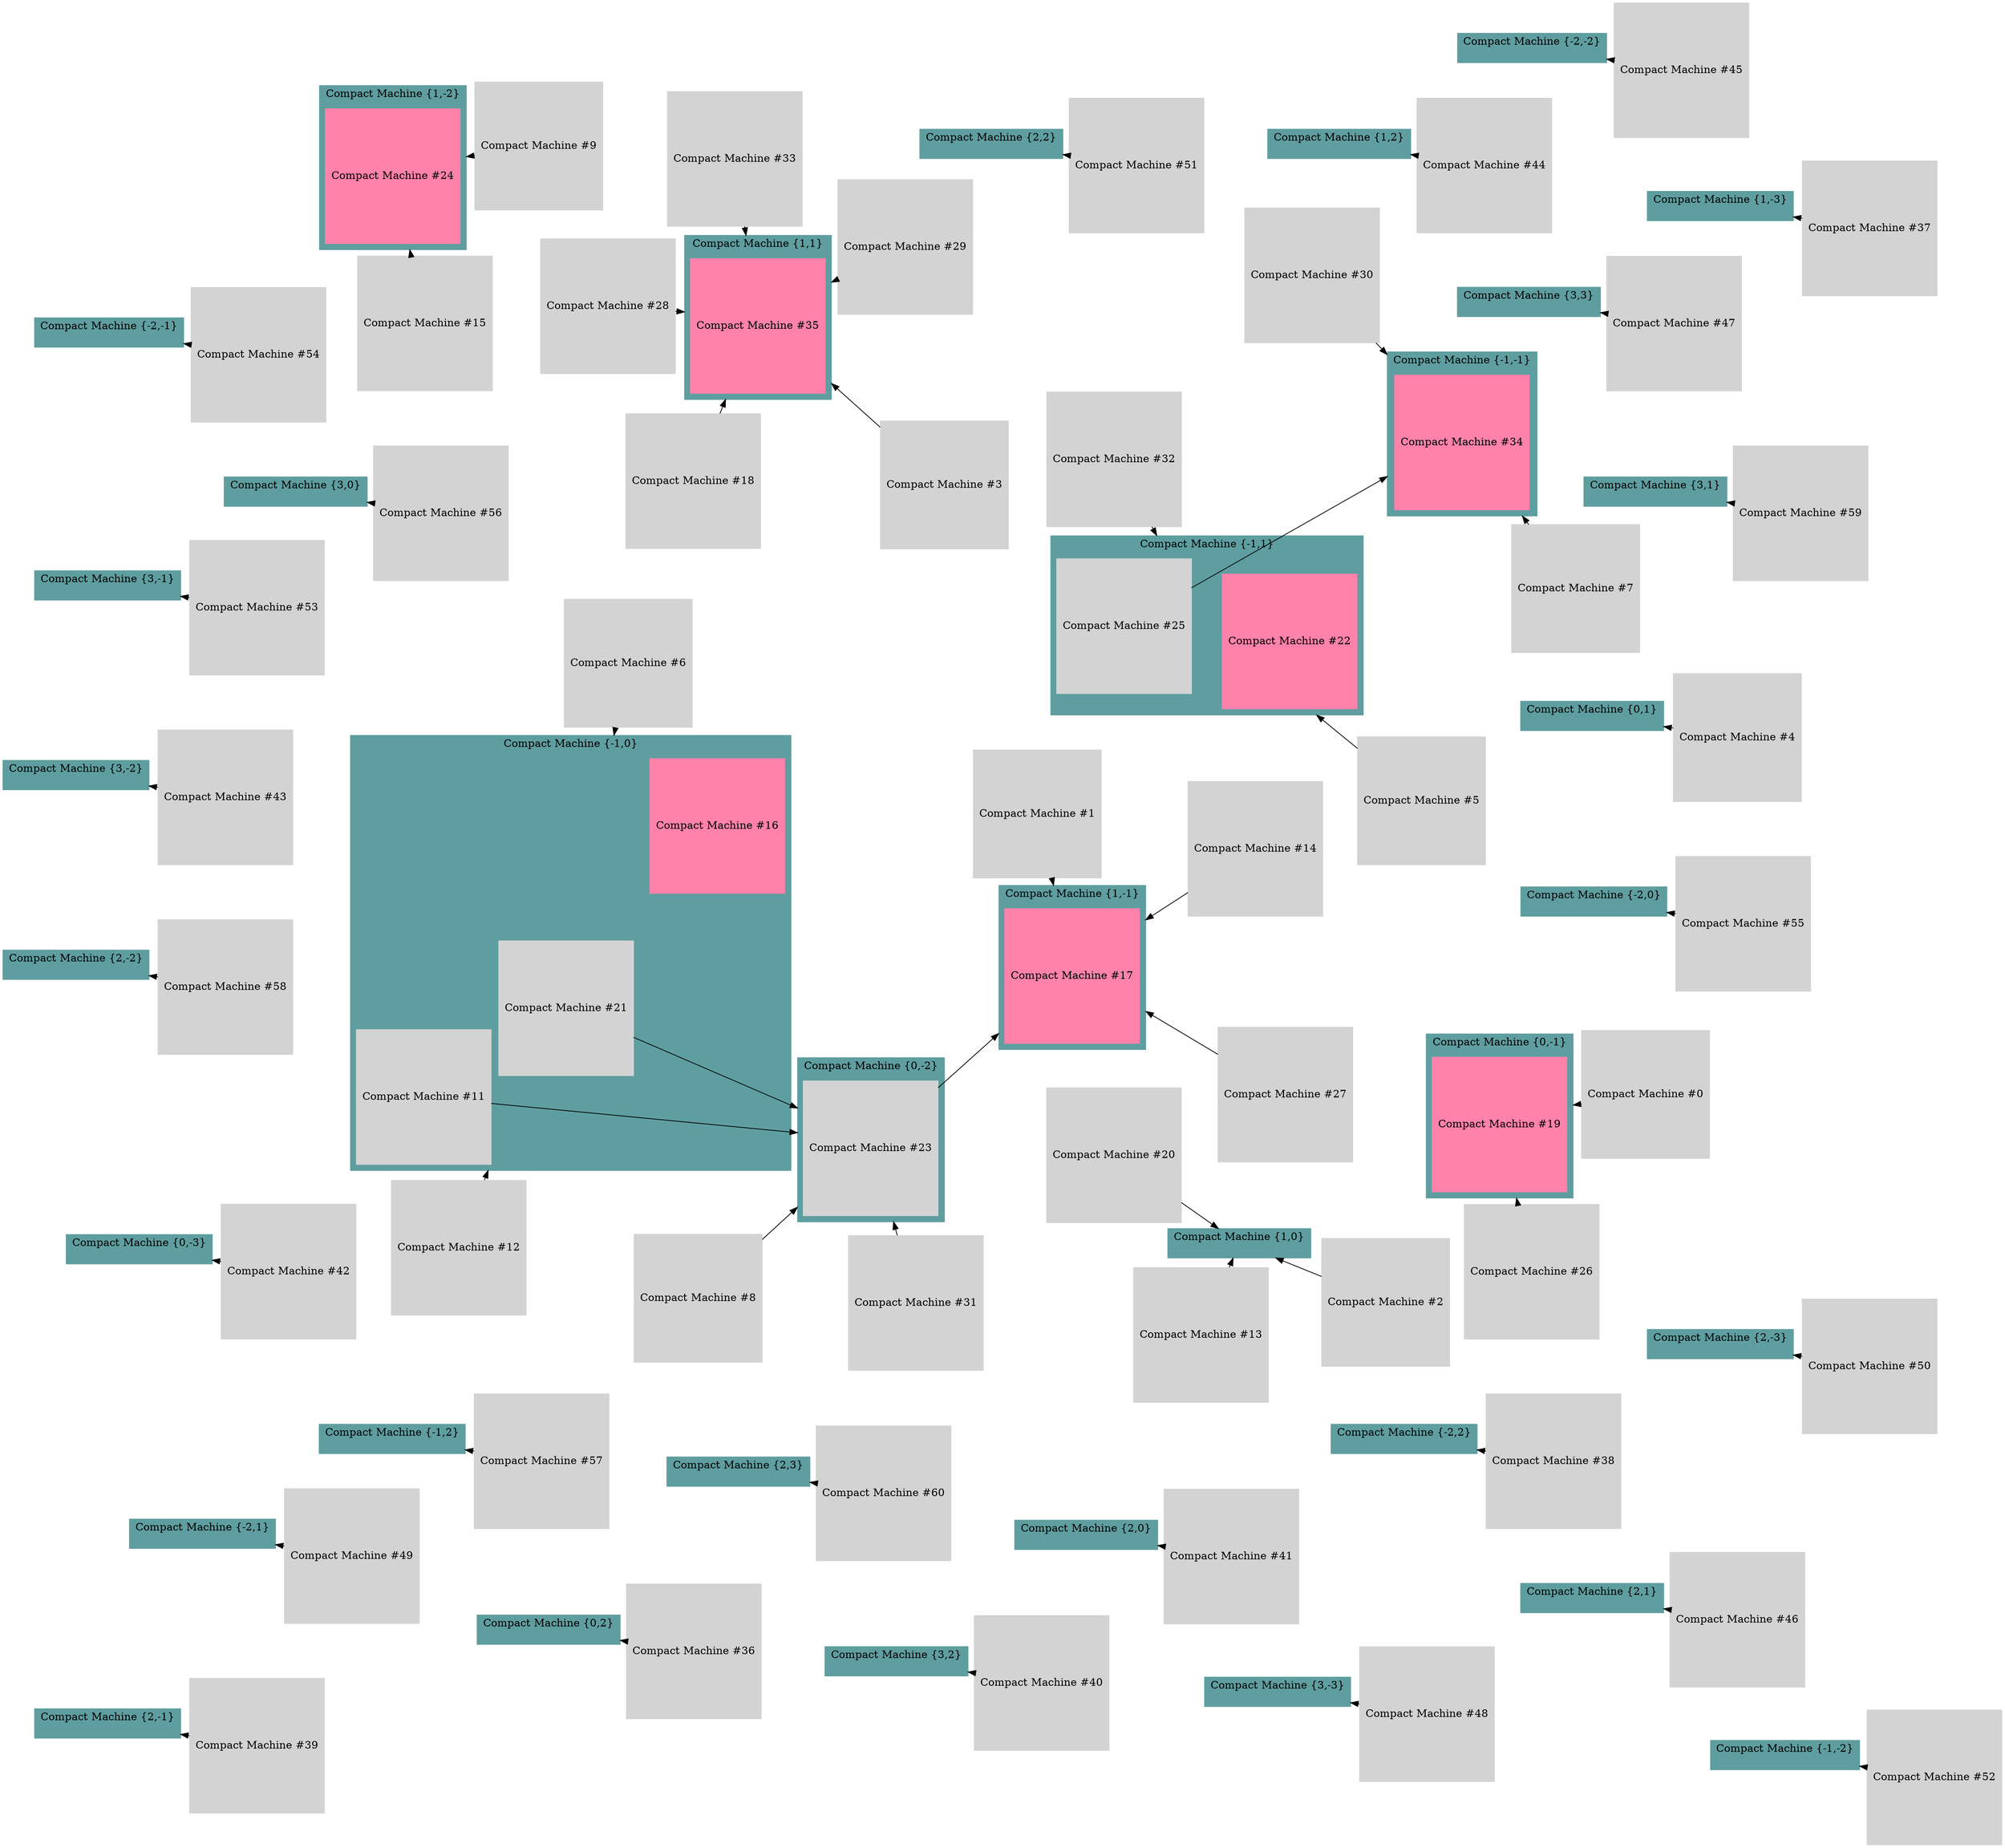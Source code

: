 strict digraph G {
	layout = fdp;
	node [shape=square,style=filled,color=lightgray];
	machine0 [label="Compact Machine #0",style=filled,color=lightgray]
	machine1 [label="Compact Machine #1",style=filled,color=lightgray]
	machine2 [label="Compact Machine #2",style=filled,color=lightgray]
	machine3 [label="Compact Machine #3",style=filled,color=lightgray]
	machine4 [label="Compact Machine #4",style=filled,color=lightgray]
	machine5 [label="Compact Machine #5",style=filled,color=lightgray]
	machine6 [label="Compact Machine #6",style=filled,color=lightgray]
	machine7 [label="Compact Machine #7",style=filled,color=lightgray]
	machine8 [label="Compact Machine #8",style=filled,color=lightgray]
	machine9 [label="Compact Machine #9",style=filled,color=lightgray]
	machine12 [label="Compact Machine #12",style=filled,color=lightgray]
	machine13 [label="Compact Machine #13",style=filled,color=lightgray]
	machine14 [label="Compact Machine #14",style=filled,color=lightgray]
	machine15 [label="Compact Machine #15",style=filled,color=lightgray]
	machine18 [label="Compact Machine #18",style=filled,color=lightgray]
	machine20 [label="Compact Machine #20",style=filled,color=lightgray]
	machine26 [label="Compact Machine #26",style=filled,color=lightgray]
	machine27 [label="Compact Machine #27",style=filled,color=lightgray]
	machine28 [label="Compact Machine #28",style=filled,color=lightgray]
	machine29 [label="Compact Machine #29",style=filled,color=lightgray]
	machine30 [label="Compact Machine #30",style=filled,color=lightgray]
	machine31 [label="Compact Machine #31",style=filled,color=lightgray]
	machine32 [label="Compact Machine #32",style=filled,color=lightgray]
	machine33 [label="Compact Machine #33",style=filled,color=lightgray]
	machine36 [label="Compact Machine #36",style=filled,color=lightgray]
	machine37 [label="Compact Machine #37",style=filled,color=lightgray]
	machine38 [label="Compact Machine #38",style=filled,color=lightgray]
	machine39 [label="Compact Machine #39",style=filled,color=lightgray]
	machine40 [label="Compact Machine #40",style=filled,color=lightgray]
	machine41 [label="Compact Machine #41",style=filled,color=lightgray]
	machine42 [label="Compact Machine #42",style=filled,color=lightgray]
	machine43 [label="Compact Machine #43",style=filled,color=lightgray]
	machine44 [label="Compact Machine #44",style=filled,color=lightgray]
	machine45 [label="Compact Machine #45",style=filled,color=lightgray]
	machine46 [label="Compact Machine #46",style=filled,color=lightgray]
	machine47 [label="Compact Machine #47",style=filled,color=lightgray]
	machine48 [label="Compact Machine #48",style=filled,color=lightgray]
	machine49 [label="Compact Machine #49",style=filled,color=lightgray]
	machine50 [label="Compact Machine #50",style=filled,color=lightgray]
	machine51 [label="Compact Machine #51",style=filled,color=lightgray]
	machine52 [label="Compact Machine #52",style=filled,color=lightgray]
	machine53 [label="Compact Machine #53",style=filled,color=lightgray]
	machine54 [label="Compact Machine #54",style=filled,color=lightgray]
	machine55 [label="Compact Machine #55",style=filled,color=lightgray]
	machine56 [label="Compact Machine #56",style=filled,color=lightgray]
	machine57 [label="Compact Machine #57",style=filled,color=lightgray]
	machine58 [label="Compact Machine #58",style=filled,color=lightgray]
	machine59 [label="Compact Machine #59",style=filled,color=lightgray]
	machine60 [label="Compact Machine #60",style=filled,color=lightgray]
	machine13->cluster_internal_1
	machine2->cluster_internal_1
	machine20->cluster_internal_1
	subgraph cluster_internal_1 {
		graph [label="Compact Machine {1,0}",style=filled,color=cadetblue]
	}

	machine38->cluster_internal_12884901886
	subgraph cluster_internal_12884901886 {
		graph [label="Compact Machine {-2,2}",style=filled,color=cadetblue]
	}

	machine57->cluster_internal_12884901887
	subgraph cluster_internal_12884901887 {
		graph [label="Compact Machine {-1,2}",style=filled,color=cadetblue]
	}

	machine60->cluster_internal_12884901890
	subgraph cluster_internal_12884901890 {
		graph [label="Compact Machine {2,3}",style=filled,color=cadetblue]
	}

	machine47->cluster_internal_12884901891
	subgraph cluster_internal_12884901891 {
		graph [label="Compact Machine {3,3}",style=filled,color=cadetblue]
	}

	machine41->cluster_internal_2
	subgraph cluster_internal_2 {
		graph [label="Compact Machine {2,0}",style=filled,color=cadetblue]
	}

	machine56->cluster_internal_3
	subgraph cluster_internal_3 {
		graph [label="Compact Machine {3,0}",style=filled,color=cadetblue]
	}

	machine55->cluster_internal_4294967294
	subgraph cluster_internal_4294967294 {
		graph [label="Compact Machine {-2,0}",style=filled,color=cadetblue]
	}

	machine12->cluster_internal_4294967295
	machine6->cluster_internal_4294967295
	subgraph cluster_internal_4294967295 {
		graph [label="Compact Machine {-1,0}",style=filled,color=cadetblue]
	machine11 [label="Compact Machine #11",style=filled,color=lightgray]
	machine21 [label="Compact Machine #21",style=filled,color=lightgray]
	machine16 [label="Compact Machine #16",style=filled,color=palevioletred1]
	}

	machine4->cluster_internal_4294967296
	subgraph cluster_internal_4294967296 {
		graph [label="Compact Machine {0,1}",style=filled,color=cadetblue]
	}

	machine33->cluster_internal_4294967297
	machine18->cluster_internal_4294967297
	machine3->cluster_internal_4294967297
	machine28->cluster_internal_4294967297
	machine29->cluster_internal_4294967297
	subgraph cluster_internal_4294967297 {
		graph [label="Compact Machine {1,1}",style=filled,color=cadetblue]
	machine35 [label="Compact Machine #35",style=filled,color=palevioletred1]
	}

	machine46->cluster_internal_4294967298
	subgraph cluster_internal_4294967298 {
		graph [label="Compact Machine {2,1}",style=filled,color=cadetblue]
	}

	machine59->cluster_internal_4294967299
	subgraph cluster_internal_4294967299 {
		graph [label="Compact Machine {3,1}",style=filled,color=cadetblue]
	}

	machine49->cluster_internal_8589934590
	subgraph cluster_internal_8589934590 {
		graph [label="Compact Machine {-2,1}",style=filled,color=cadetblue]
	}

	machine5->cluster_internal_8589934591
	machine32->cluster_internal_8589934591
	subgraph cluster_internal_8589934591 {
		graph [label="Compact Machine {-1,1}",style=filled,color=cadetblue]
	machine25 [label="Compact Machine #25",style=filled,color=lightgray]
	machine22 [label="Compact Machine #22",style=filled,color=palevioletred1]
	}

	machine36->cluster_internal_8589934592
	subgraph cluster_internal_8589934592 {
		graph [label="Compact Machine {0,2}",style=filled,color=cadetblue]
	}

	machine44->cluster_internal_8589934593
	subgraph cluster_internal_8589934593 {
		graph [label="Compact Machine {1,2}",style=filled,color=cadetblue]
	}

	machine51->cluster_internal_8589934594
	subgraph cluster_internal_8589934594 {
		graph [label="Compact Machine {2,2}",style=filled,color=cadetblue]
	}

	machine40->cluster_internal_8589934595
	subgraph cluster_internal_8589934595 {
		graph [label="Compact Machine {3,2}",style=filled,color=cadetblue]
	}

	machine25->cluster_internal_N1
	machine30->cluster_internal_N1
	machine7->cluster_internal_N1
	subgraph cluster_internal_N1 {
		graph [label="Compact Machine {-1,-1}",style=filled,color=cadetblue]
	machine34 [label="Compact Machine #34",style=filled,color=palevioletred1]
	}

	machine48->cluster_internal_N12884901885
	subgraph cluster_internal_N12884901885 {
		graph [label="Compact Machine {3,-3}",style=filled,color=cadetblue]
	}

	machine50->cluster_internal_N12884901886
	subgraph cluster_internal_N12884901886 {
		graph [label="Compact Machine {2,-3}",style=filled,color=cadetblue]
	}

	machine37->cluster_internal_N12884901887
	subgraph cluster_internal_N12884901887 {
		graph [label="Compact Machine {1,-3}",style=filled,color=cadetblue]
	}

	machine42->cluster_internal_N12884901888
	subgraph cluster_internal_N12884901888 {
		graph [label="Compact Machine {0,-3}",style=filled,color=cadetblue]
	}

	machine54->cluster_internal_N2
	subgraph cluster_internal_N2 {
		graph [label="Compact Machine {-2,-1}",style=filled,color=cadetblue]
	}

	machine53->cluster_internal_N4294967293
	subgraph cluster_internal_N4294967293 {
		graph [label="Compact Machine {3,-1}",style=filled,color=cadetblue]
	}

	machine39->cluster_internal_N4294967294
	subgraph cluster_internal_N4294967294 {
		graph [label="Compact Machine {2,-1}",style=filled,color=cadetblue]
	}

	machine1->cluster_internal_N4294967295
	machine27->cluster_internal_N4294967295
	machine14->cluster_internal_N4294967295
	machine23->cluster_internal_N4294967295
	subgraph cluster_internal_N4294967295 {
		graph [label="Compact Machine {1,-1}",style=filled,color=cadetblue]
	machine17 [label="Compact Machine #17",style=filled,color=palevioletred1]
	}

	machine26->cluster_internal_N4294967296
	machine0->cluster_internal_N4294967296
	subgraph cluster_internal_N4294967296 {
		graph [label="Compact Machine {0,-1}",style=filled,color=cadetblue]
	machine19 [label="Compact Machine #19",style=filled,color=palevioletred1]
	}

	machine52->cluster_internal_N4294967297
	subgraph cluster_internal_N4294967297 {
		graph [label="Compact Machine {-1,-2}",style=filled,color=cadetblue]
	}

	machine45->cluster_internal_N4294967298
	subgraph cluster_internal_N4294967298 {
		graph [label="Compact Machine {-2,-2}",style=filled,color=cadetblue]
	}

	machine43->cluster_internal_N8589934589
	subgraph cluster_internal_N8589934589 {
		graph [label="Compact Machine {3,-2}",style=filled,color=cadetblue]
	}

	machine58->cluster_internal_N8589934590
	subgraph cluster_internal_N8589934590 {
		graph [label="Compact Machine {2,-2}",style=filled,color=cadetblue]
	}

	machine9->cluster_internal_N8589934591
	machine15->cluster_internal_N8589934591
	subgraph cluster_internal_N8589934591 {
		graph [label="Compact Machine {1,-2}",style=filled,color=cadetblue]
	machine24 [label="Compact Machine #24",style=filled,color=palevioletred1]
	}

	machine11->cluster_internal_N8589934592
	machine21->cluster_internal_N8589934592
	machine31->cluster_internal_N8589934592
	machine8->cluster_internal_N8589934592
	subgraph cluster_internal_N8589934592 {
		graph [label="Compact Machine {0,-2}",style=filled,color=cadetblue]
	machine23 [label="Compact Machine #23",style=filled,color=lightgray]
	}

}
